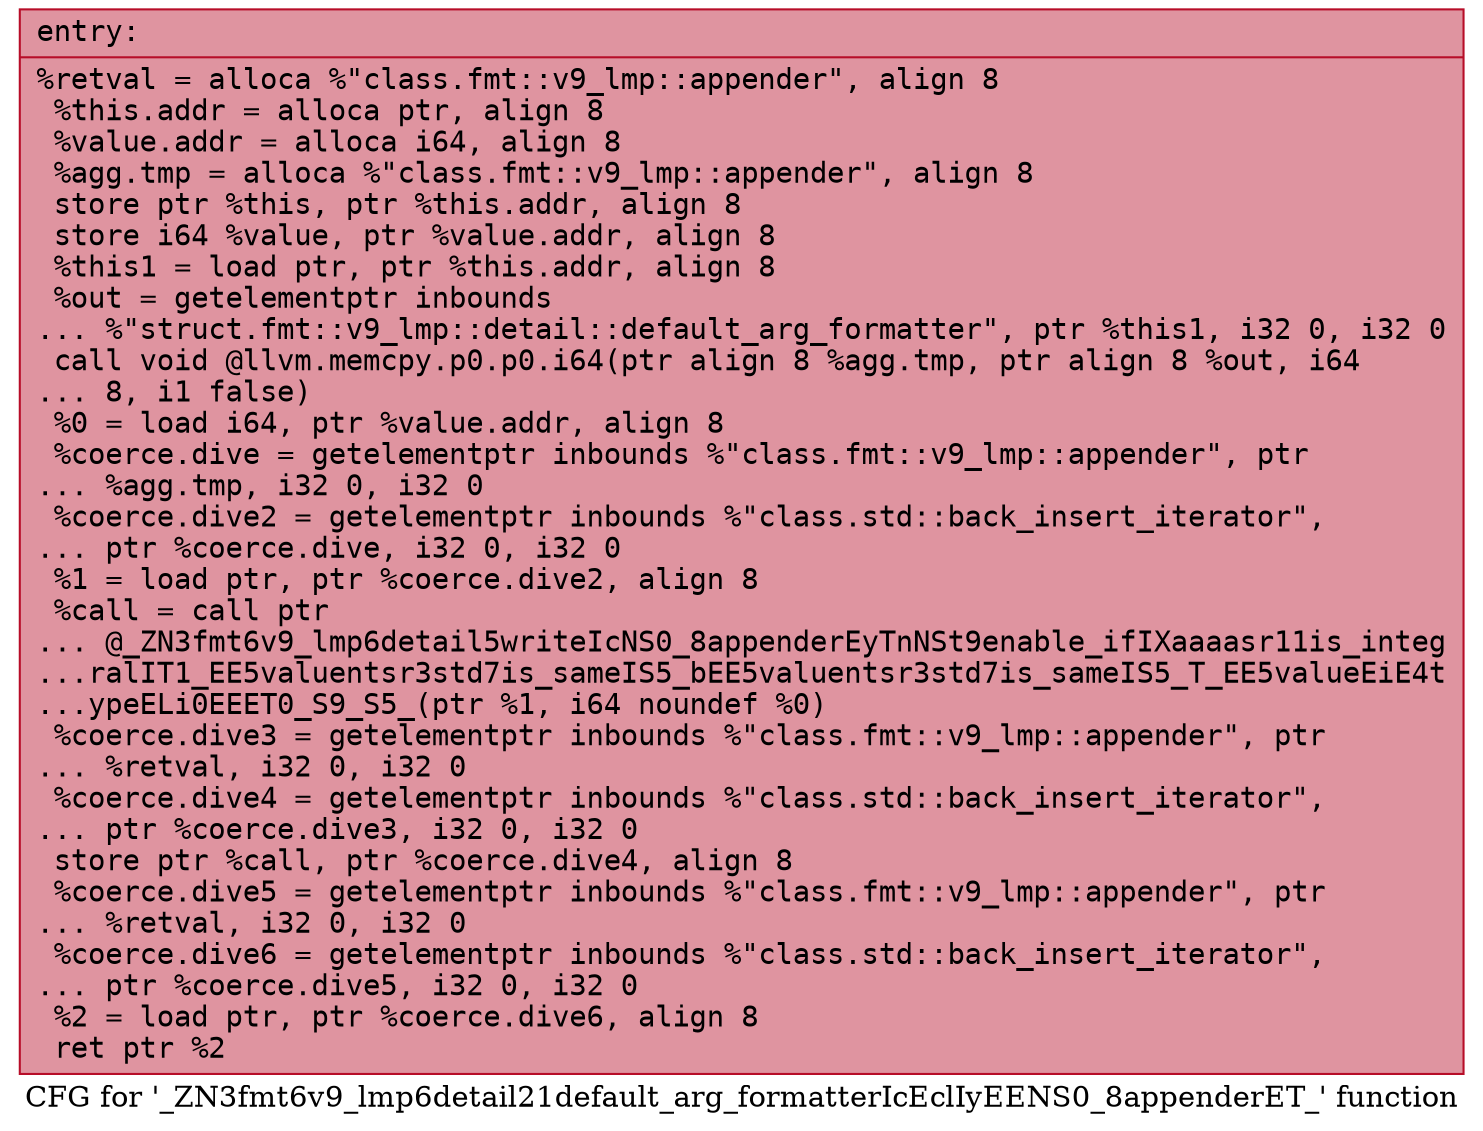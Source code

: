 digraph "CFG for '_ZN3fmt6v9_lmp6detail21default_arg_formatterIcEclIyEENS0_8appenderET_' function" {
	label="CFG for '_ZN3fmt6v9_lmp6detail21default_arg_formatterIcEclIyEENS0_8appenderET_' function";

	Node0x55fec3074130 [shape=record,color="#b70d28ff", style=filled, fillcolor="#b70d2870" fontname="Courier",label="{entry:\l|  %retval = alloca %\"class.fmt::v9_lmp::appender\", align 8\l  %this.addr = alloca ptr, align 8\l  %value.addr = alloca i64, align 8\l  %agg.tmp = alloca %\"class.fmt::v9_lmp::appender\", align 8\l  store ptr %this, ptr %this.addr, align 8\l  store i64 %value, ptr %value.addr, align 8\l  %this1 = load ptr, ptr %this.addr, align 8\l  %out = getelementptr inbounds\l... %\"struct.fmt::v9_lmp::detail::default_arg_formatter\", ptr %this1, i32 0, i32 0\l  call void @llvm.memcpy.p0.p0.i64(ptr align 8 %agg.tmp, ptr align 8 %out, i64\l... 8, i1 false)\l  %0 = load i64, ptr %value.addr, align 8\l  %coerce.dive = getelementptr inbounds %\"class.fmt::v9_lmp::appender\", ptr\l... %agg.tmp, i32 0, i32 0\l  %coerce.dive2 = getelementptr inbounds %\"class.std::back_insert_iterator\",\l... ptr %coerce.dive, i32 0, i32 0\l  %1 = load ptr, ptr %coerce.dive2, align 8\l  %call = call ptr\l... @_ZN3fmt6v9_lmp6detail5writeIcNS0_8appenderEyTnNSt9enable_ifIXaaaasr11is_integ\l...ralIT1_EE5valuentsr3std7is_sameIS5_bEE5valuentsr3std7is_sameIS5_T_EE5valueEiE4t\l...ypeELi0EEET0_S9_S5_(ptr %1, i64 noundef %0)\l  %coerce.dive3 = getelementptr inbounds %\"class.fmt::v9_lmp::appender\", ptr\l... %retval, i32 0, i32 0\l  %coerce.dive4 = getelementptr inbounds %\"class.std::back_insert_iterator\",\l... ptr %coerce.dive3, i32 0, i32 0\l  store ptr %call, ptr %coerce.dive4, align 8\l  %coerce.dive5 = getelementptr inbounds %\"class.fmt::v9_lmp::appender\", ptr\l... %retval, i32 0, i32 0\l  %coerce.dive6 = getelementptr inbounds %\"class.std::back_insert_iterator\",\l... ptr %coerce.dive5, i32 0, i32 0\l  %2 = load ptr, ptr %coerce.dive6, align 8\l  ret ptr %2\l}"];
}
